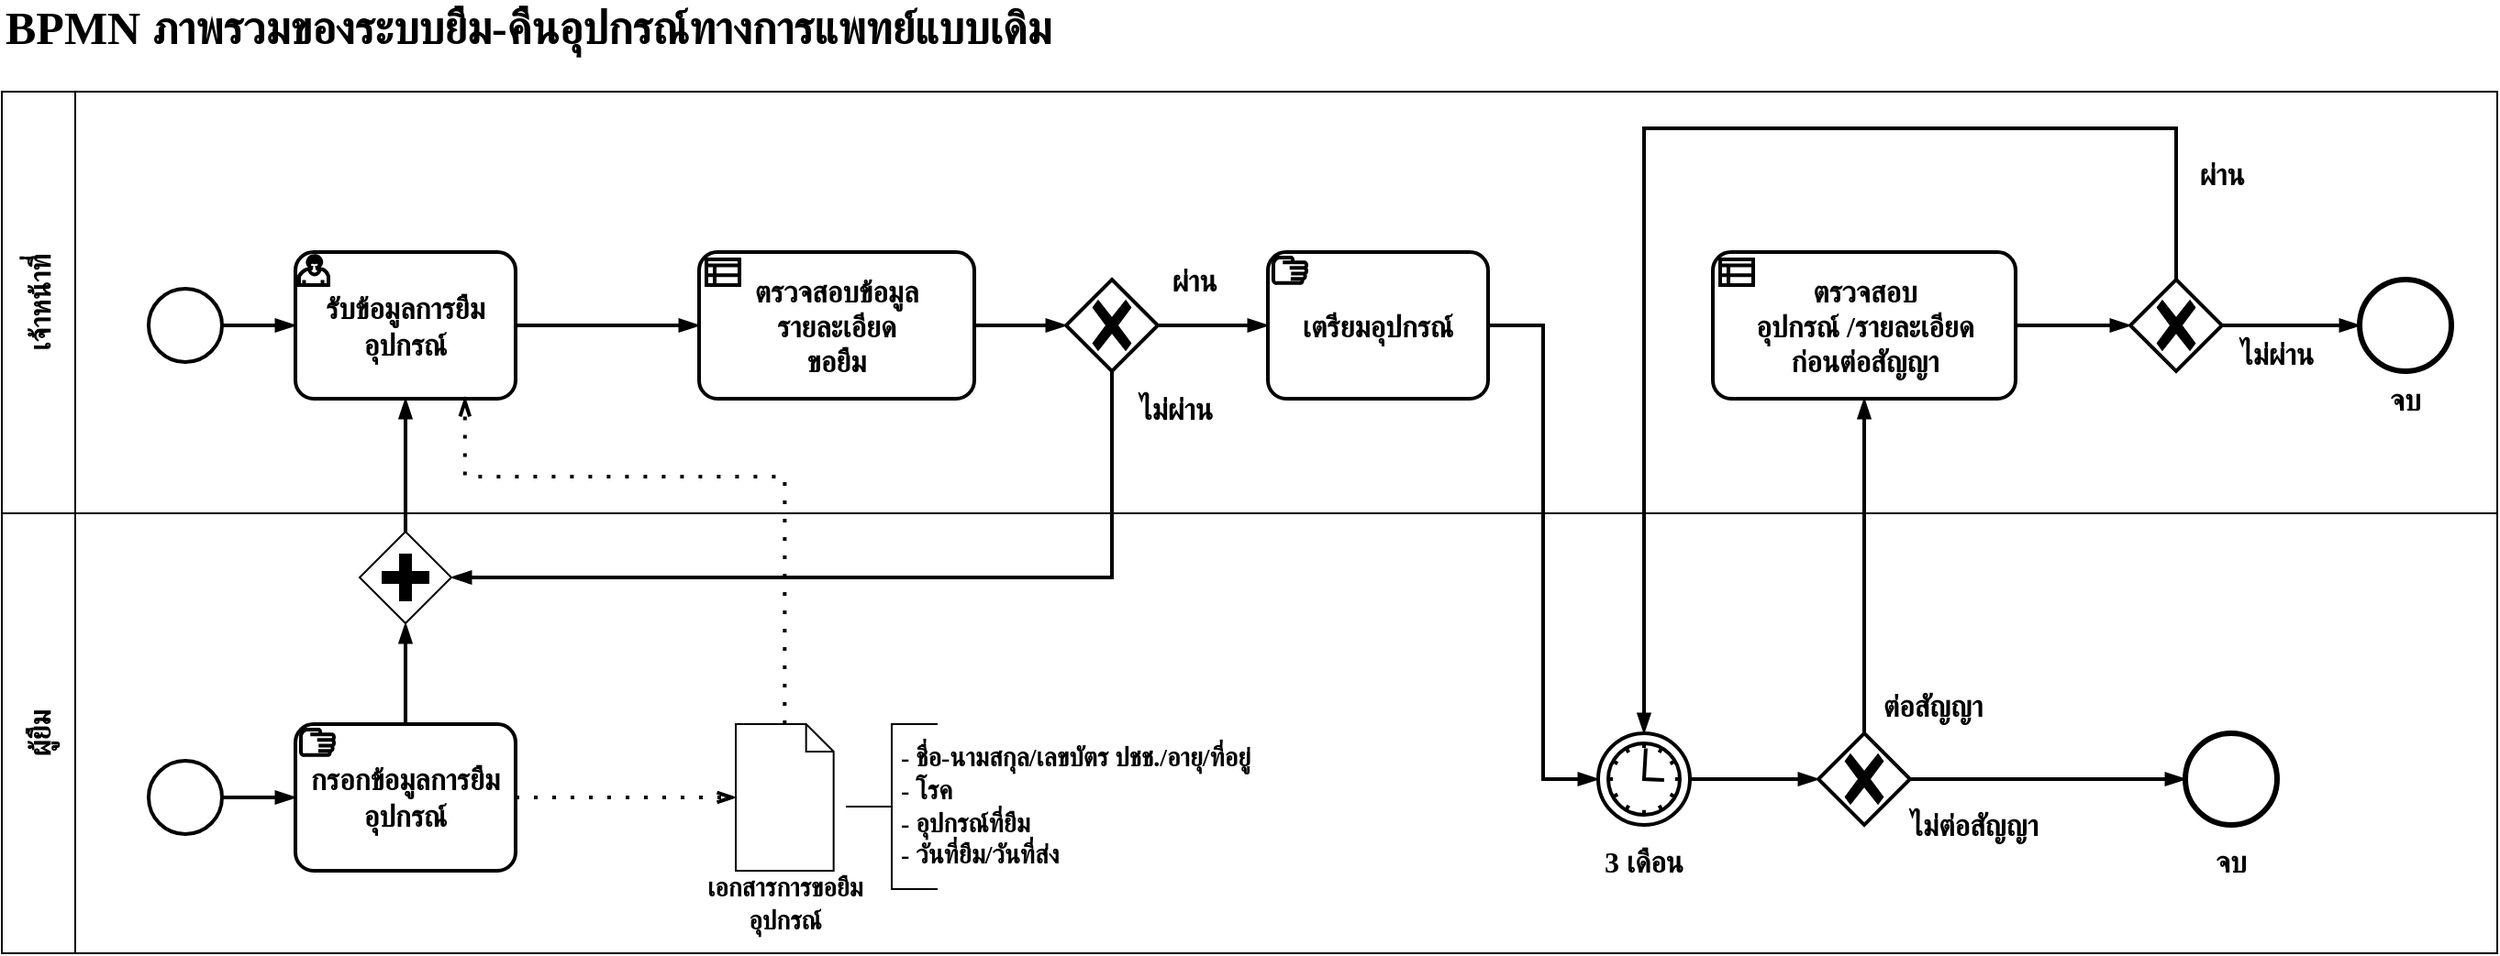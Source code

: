 <mxfile version="26.0.5">
  <diagram name="Page-1" id="yyYpNguCGIPYK4QD6Ibh">
    <mxGraphModel dx="1909" dy="1038" grid="1" gridSize="10" guides="1" tooltips="1" connect="1" arrows="1" fold="1" page="1" pageScale="1" pageWidth="850" pageHeight="1100" math="0" shadow="0">
      <root>
        <mxCell id="0" />
        <mxCell id="1" parent="0" />
        <mxCell id="CkIWeGJ3tONo70NuX__L-1" value="&lt;font style=&quot;font-size: 16px;&quot;&gt;เจ้าหน้าที่&lt;/font&gt;" style="swimlane;startSize=40;horizontal=0;html=1;whiteSpace=wrap;" vertex="1" parent="1">
          <mxGeometry x="80" y="120" width="1360" height="230" as="geometry" />
        </mxCell>
        <mxCell id="CkIWeGJ3tONo70NuX__L-2" value="" style="edgeStyle=elbowEdgeStyle;fontSize=12;html=1;endArrow=blockThin;endFill=1;rounded=0;exitX=1;exitY=0.5;exitDx=0;exitDy=0;exitPerimeter=0;entryX=0;entryY=0.5;entryDx=0;entryDy=0;entryPerimeter=0;strokeWidth=2;" edge="1" parent="CkIWeGJ3tONo70NuX__L-1" target="CkIWeGJ3tONo70NuX__L-7">
          <mxGeometry width="160" relative="1" as="geometry">
            <mxPoint x="520" y="127.5" as="sourcePoint" />
            <mxPoint x="80" y="317.5" as="targetPoint" />
          </mxGeometry>
        </mxCell>
        <mxCell id="CkIWeGJ3tONo70NuX__L-3" value="" style="edgeStyle=elbowEdgeStyle;fontSize=12;html=1;endArrow=blockThin;endFill=1;rounded=0;exitX=1;exitY=0.5;exitDx=0;exitDy=0;exitPerimeter=0;strokeWidth=2;entryX=0;entryY=0.5;entryDx=0;entryDy=0;entryPerimeter=0;" edge="1" parent="CkIWeGJ3tONo70NuX__L-1" source="CkIWeGJ3tONo70NuX__L-7" target="CkIWeGJ3tONo70NuX__L-10">
          <mxGeometry width="160" relative="1" as="geometry">
            <mxPoint x="530" y="115" as="sourcePoint" />
            <mxPoint x="670" y="85" as="targetPoint" />
          </mxGeometry>
        </mxCell>
        <mxCell id="CkIWeGJ3tONo70NuX__L-4" value="" style="edgeStyle=elbowEdgeStyle;fontSize=12;html=1;endArrow=blockThin;endFill=1;rounded=0;exitX=1;exitY=0.5;exitDx=0;exitDy=0;exitPerimeter=0;strokeWidth=2;entryX=0;entryY=0.5;entryDx=0;entryDy=0;entryPerimeter=0;" edge="1" parent="CkIWeGJ3tONo70NuX__L-1" source="CkIWeGJ3tONo70NuX__L-11" target="CkIWeGJ3tONo70NuX__L-12">
          <mxGeometry width="160" relative="1" as="geometry">
            <mxPoint x="1090" y="312.5" as="sourcePoint" />
            <mxPoint x="1240" y="312.5" as="targetPoint" />
          </mxGeometry>
        </mxCell>
        <mxCell id="CkIWeGJ3tONo70NuX__L-5" value="" style="edgeStyle=elbowEdgeStyle;fontSize=12;html=1;endArrow=blockThin;endFill=1;rounded=0;exitX=1;exitY=0.5;exitDx=0;exitDy=0;exitPerimeter=0;strokeWidth=2;entryX=0;entryY=0.5;entryDx=0;entryDy=0;entryPerimeter=0;" edge="1" parent="CkIWeGJ3tONo70NuX__L-1" source="CkIWeGJ3tONo70NuX__L-12" target="CkIWeGJ3tONo70NuX__L-13">
          <mxGeometry width="160" relative="1" as="geometry">
            <mxPoint x="1160" y="177.5" as="sourcePoint" />
            <mxPoint x="1260" y="177.36" as="targetPoint" />
          </mxGeometry>
        </mxCell>
        <mxCell id="CkIWeGJ3tONo70NuX__L-6" value="&lt;font style=&quot;font-size: 16px;&quot; data-font-src=&quot;https://fonts.googleapis.com/css?family=Sarabun&quot; face=&quot;Sarabun&quot;&gt;&lt;b style=&quot;&quot;&gt;ตรวจสอบข้อมูล&lt;/b&gt;&lt;/font&gt;&lt;div&gt;&lt;font style=&quot;font-size: 16px;&quot; data-font-src=&quot;https://fonts.googleapis.com/css?family=Sarabun&quot; face=&quot;Sarabun&quot;&gt;&lt;b style=&quot;&quot;&gt;รายละเอียด&lt;/b&gt;&lt;/font&gt;&lt;/div&gt;&lt;div&gt;&lt;font style=&quot;font-size: 16px;&quot; data-font-src=&quot;https://fonts.googleapis.com/css?family=Sarabun&quot; face=&quot;Sarabun&quot;&gt;&lt;b style=&quot;&quot;&gt;ขอยืม&lt;/b&gt;&lt;/font&gt;&lt;/div&gt;" style="points=[[0.25,0,0],[0.5,0,0],[0.75,0,0],[1,0.25,0],[1,0.5,0],[1,0.75,0],[0.75,1,0],[0.5,1,0],[0.25,1,0],[0,0.75,0],[0,0.5,0],[0,0.25,0]];shape=mxgraph.bpmn.task;whiteSpace=wrap;rectStyle=rounded;size=10;html=1;container=1;expand=0;collapsible=0;taskMarker=businessRule;strokeWidth=2;" vertex="1" parent="CkIWeGJ3tONo70NuX__L-1">
          <mxGeometry x="380" y="87.5" width="150" height="80" as="geometry" />
        </mxCell>
        <mxCell id="CkIWeGJ3tONo70NuX__L-7" value="" style="points=[[0.25,0.25,0],[0.5,0,0],[0.75,0.25,0],[1,0.5,0],[0.75,0.75,0],[0.5,1,0],[0.25,0.75,0],[0,0.5,0]];shape=mxgraph.bpmn.gateway2;html=1;verticalLabelPosition=bottom;labelBackgroundColor=#ffffff;verticalAlign=top;align=center;perimeter=rhombusPerimeter;outlineConnect=0;outline=none;symbol=none;gwType=exclusive;strokeWidth=2;" vertex="1" parent="CkIWeGJ3tONo70NuX__L-1">
          <mxGeometry x="580" y="102.5" width="50" height="50" as="geometry" />
        </mxCell>
        <mxCell id="CkIWeGJ3tONo70NuX__L-8" value="&lt;font style=&quot;font-size: 16px;&quot; data-font-src=&quot;https://fonts.googleapis.com/css?family=Sarabun&quot; face=&quot;Sarabun&quot;&gt;&lt;b&gt;ผ่าน&lt;/b&gt;&lt;/font&gt;" style="text;html=1;align=center;verticalAlign=middle;whiteSpace=wrap;rounded=0;" vertex="1" parent="CkIWeGJ3tONo70NuX__L-1">
          <mxGeometry x="620" y="87.5" width="60" height="30" as="geometry" />
        </mxCell>
        <mxCell id="CkIWeGJ3tONo70NuX__L-9" value="&lt;font style=&quot;font-size: 16px;&quot; data-font-src=&quot;https://fonts.googleapis.com/css?family=Sarabun&quot; face=&quot;Sarabun&quot;&gt;&lt;b&gt;ไม่ผ่าน&lt;/b&gt;&lt;/font&gt;" style="text;html=1;align=center;verticalAlign=middle;whiteSpace=wrap;rounded=0;" vertex="1" parent="CkIWeGJ3tONo70NuX__L-1">
          <mxGeometry x="610" y="157.5" width="60" height="30" as="geometry" />
        </mxCell>
        <mxCell id="CkIWeGJ3tONo70NuX__L-10" value="&lt;font style=&quot;font-size: 16px;&quot; face=&quot;Sarabun&quot;&gt;&lt;b&gt;เตรียมอุปกรณ์&lt;/b&gt;&lt;/font&gt;" style="points=[[0.25,0,0],[0.5,0,0],[0.75,0,0],[1,0.25,0],[1,0.5,0],[1,0.75,0],[0.75,1,0],[0.5,1,0],[0.25,1,0],[0,0.75,0],[0,0.5,0],[0,0.25,0]];shape=mxgraph.bpmn.task;whiteSpace=wrap;rectStyle=rounded;size=10;html=1;container=1;expand=0;collapsible=0;taskMarker=manual;strokeWidth=2;" vertex="1" parent="CkIWeGJ3tONo70NuX__L-1">
          <mxGeometry x="690" y="87.5" width="120" height="80" as="geometry" />
        </mxCell>
        <mxCell id="CkIWeGJ3tONo70NuX__L-11" value="&lt;font style=&quot;font-size: 16px;&quot; data-font-src=&quot;https://fonts.googleapis.com/css?family=Sarabun&quot; face=&quot;Sarabun&quot;&gt;&lt;b style=&quot;&quot;&gt;ตรวจสอบ&lt;/b&gt;&lt;/font&gt;&lt;div&gt;&lt;b style=&quot;font-size: 16px; font-family: Sarabun; background-color: initial;&quot;&gt;อุปกรณ์ /&lt;/b&gt;&lt;b style=&quot;font-size: 16px; font-family: Sarabun; background-color: initial;&quot;&gt;รายละเอียด&lt;/b&gt;&lt;div&gt;&lt;div&gt;&lt;font style=&quot;font-size: 16px;&quot; data-font-src=&quot;https://fonts.googleapis.com/css?family=Sarabun&quot; face=&quot;Sarabun&quot;&gt;&lt;b style=&quot;&quot;&gt;ก่อนต่อสัญญา&lt;/b&gt;&lt;/font&gt;&lt;/div&gt;&lt;/div&gt;&lt;/div&gt;" style="points=[[0.25,0,0],[0.5,0,0],[0.75,0,0],[1,0.25,0],[1,0.5,0],[1,0.75,0],[0.75,1,0],[0.5,1,0],[0.25,1,0],[0,0.75,0],[0,0.5,0],[0,0.25,0]];shape=mxgraph.bpmn.task;whiteSpace=wrap;rectStyle=rounded;size=10;html=1;container=1;expand=0;collapsible=0;taskMarker=businessRule;strokeWidth=2;" vertex="1" parent="CkIWeGJ3tONo70NuX__L-1">
          <mxGeometry x="932.5" y="87.5" width="165" height="80" as="geometry" />
        </mxCell>
        <mxCell id="CkIWeGJ3tONo70NuX__L-12" value="" style="points=[[0.25,0.25,0],[0.5,0,0],[0.75,0.25,0],[1,0.5,0],[0.75,0.75,0],[0.5,1,0],[0.25,0.75,0],[0,0.5,0]];shape=mxgraph.bpmn.gateway2;html=1;verticalLabelPosition=bottom;labelBackgroundColor=#ffffff;verticalAlign=top;align=center;perimeter=rhombusPerimeter;outlineConnect=0;outline=none;symbol=none;gwType=exclusive;strokeWidth=2;" vertex="1" parent="CkIWeGJ3tONo70NuX__L-1">
          <mxGeometry x="1160" y="102.5" width="50" height="50" as="geometry" />
        </mxCell>
        <mxCell id="CkIWeGJ3tONo70NuX__L-13" value="" style="points=[[0.145,0.145,0],[0.5,0,0],[0.855,0.145,0],[1,0.5,0],[0.855,0.855,0],[0.5,1,0],[0.145,0.855,0],[0,0.5,0]];shape=mxgraph.bpmn.event;html=1;verticalLabelPosition=bottom;labelBackgroundColor=#ffffff;verticalAlign=top;align=center;perimeter=ellipsePerimeter;outlineConnect=0;aspect=fixed;outline=end;symbol=terminate2;" vertex="1" parent="CkIWeGJ3tONo70NuX__L-1">
          <mxGeometry x="1285" y="102.5" width="50" height="50" as="geometry" />
        </mxCell>
        <mxCell id="CkIWeGJ3tONo70NuX__L-14" value="&lt;font style=&quot;font-size: 16px;&quot; face=&quot;Sarabun&quot;&gt;&lt;b style=&quot;&quot;&gt;จบ&lt;/b&gt;&lt;/font&gt;" style="text;html=1;strokeColor=none;fillColor=none;align=center;verticalAlign=middle;whiteSpace=wrap;rounded=0;" vertex="1" parent="CkIWeGJ3tONo70NuX__L-1">
          <mxGeometry x="1270" y="152.5" width="80" height="30" as="geometry" />
        </mxCell>
        <mxCell id="CkIWeGJ3tONo70NuX__L-15" value="&lt;font style=&quot;font-size: 16px;&quot; data-font-src=&quot;https://fonts.googleapis.com/css?family=Sarabun&quot; face=&quot;Sarabun&quot;&gt;&lt;b&gt;ไม่ผ่าน&lt;/b&gt;&lt;/font&gt;" style="text;html=1;align=center;verticalAlign=middle;whiteSpace=wrap;rounded=0;" vertex="1" parent="CkIWeGJ3tONo70NuX__L-1">
          <mxGeometry x="1210" y="127.5" width="60" height="30" as="geometry" />
        </mxCell>
        <mxCell id="CkIWeGJ3tONo70NuX__L-16" value="&lt;font style=&quot;font-size: 16px;&quot; data-font-src=&quot;https://fonts.googleapis.com/css?family=Sarabun&quot; face=&quot;Sarabun&quot;&gt;&lt;b&gt;ผ่าน&lt;/b&gt;&lt;/font&gt;" style="text;html=1;align=center;verticalAlign=middle;whiteSpace=wrap;rounded=0;" vertex="1" parent="CkIWeGJ3tONo70NuX__L-1">
          <mxGeometry x="1180" y="30" width="60" height="30" as="geometry" />
        </mxCell>
        <mxCell id="CkIWeGJ3tONo70NuX__L-17" value="&lt;font style=&quot;font-size: 16px;&quot; face=&quot;Sarabun&quot;&gt;&lt;b style=&quot;&quot;&gt;รับข้อมูลการยืมอุปกรณ์&lt;/b&gt;&lt;/font&gt;" style="points=[[0.25,0,0],[0.5,0,0],[0.75,0,0],[1,0.25,0],[1,0.5,0],[1,0.75,0],[0.75,1,0],[0.5,1,0],[0.25,1,0],[0,0.75,0],[0,0.5,0],[0,0.25,0]];shape=mxgraph.bpmn.task;whiteSpace=wrap;rectStyle=rounded;size=10;html=1;container=1;expand=0;collapsible=0;taskMarker=user;strokeWidth=2;" vertex="1" parent="CkIWeGJ3tONo70NuX__L-1">
          <mxGeometry x="160" y="87.5" width="120" height="80" as="geometry" />
        </mxCell>
        <mxCell id="CkIWeGJ3tONo70NuX__L-18" value="" style="edgeStyle=elbowEdgeStyle;fontSize=12;html=1;endArrow=blockThin;endFill=1;rounded=0;exitX=1;exitY=0.5;exitDx=0;exitDy=0;exitPerimeter=0;entryX=0;entryY=0.5;entryDx=0;entryDy=0;entryPerimeter=0;strokeWidth=2;" edge="1" parent="CkIWeGJ3tONo70NuX__L-1" source="CkIWeGJ3tONo70NuX__L-17" target="CkIWeGJ3tONo70NuX__L-6">
          <mxGeometry width="160" relative="1" as="geometry">
            <mxPoint x="130" y="355" as="sourcePoint" />
            <mxPoint x="170" y="355" as="targetPoint" />
          </mxGeometry>
        </mxCell>
        <mxCell id="CkIWeGJ3tONo70NuX__L-19" value="" style="points=[[0.145,0.145,0],[0.5,0,0],[0.855,0.145,0],[1,0.5,0],[0.855,0.855,0],[0.5,1,0],[0.145,0.855,0],[0,0.5,0]];shape=mxgraph.bpmn.event;html=1;verticalLabelPosition=bottom;labelBackgroundColor=#ffffff;verticalAlign=top;align=center;perimeter=ellipsePerimeter;outlineConnect=0;aspect=fixed;outline=standard;symbol=general;strokeWidth=2;" vertex="1" parent="CkIWeGJ3tONo70NuX__L-1">
          <mxGeometry x="80" y="107.5" width="40" height="40" as="geometry" />
        </mxCell>
        <mxCell id="CkIWeGJ3tONo70NuX__L-20" value="" style="edgeStyle=elbowEdgeStyle;fontSize=12;html=1;endArrow=blockThin;endFill=1;rounded=0;exitX=1;exitY=0.5;exitDx=0;exitDy=0;exitPerimeter=0;entryX=0;entryY=0.5;entryDx=0;entryDy=0;entryPerimeter=0;strokeWidth=2;" edge="1" parent="CkIWeGJ3tONo70NuX__L-1" source="CkIWeGJ3tONo70NuX__L-19" target="CkIWeGJ3tONo70NuX__L-17">
          <mxGeometry width="160" relative="1" as="geometry">
            <mxPoint x="400" y="52.5" as="sourcePoint" />
            <mxPoint x="160" y="127.5" as="targetPoint" />
          </mxGeometry>
        </mxCell>
        <mxCell id="CkIWeGJ3tONo70NuX__L-21" value="&lt;font style=&quot;font-size: 16px;&quot;&gt;ผู้ยืม&lt;/font&gt;" style="swimlane;startSize=40;horizontal=0;html=1;whiteSpace=wrap;" vertex="1" parent="1">
          <mxGeometry x="80" y="350" width="1360" height="240" as="geometry" />
        </mxCell>
        <mxCell id="CkIWeGJ3tONo70NuX__L-22" value="" style="points=[[0.145,0.145,0],[0.5,0,0],[0.855,0.145,0],[1,0.5,0],[0.855,0.855,0],[0.5,1,0],[0.145,0.855,0],[0,0.5,0]];shape=mxgraph.bpmn.event;html=1;verticalLabelPosition=bottom;labelBackgroundColor=#ffffff;verticalAlign=top;align=center;perimeter=ellipsePerimeter;outlineConnect=0;aspect=fixed;outline=standard;symbol=general;strokeWidth=2;" vertex="1" parent="CkIWeGJ3tONo70NuX__L-21">
          <mxGeometry x="80" y="135" width="40" height="40" as="geometry" />
        </mxCell>
        <mxCell id="CkIWeGJ3tONo70NuX__L-23" value="&lt;font style=&quot;font-size: 16px;&quot; face=&quot;Sarabun&quot;&gt;&lt;b style=&quot;&quot;&gt;กรอกข้อมูลการยืมอุปกรณ์&lt;/b&gt;&lt;/font&gt;" style="points=[[0.25,0,0],[0.5,0,0],[0.75,0,0],[1,0.25,0],[1,0.5,0],[1,0.75,0],[0.75,1,0],[0.5,1,0],[0.25,1,0],[0,0.75,0],[0,0.5,0],[0,0.25,0]];shape=mxgraph.bpmn.task;whiteSpace=wrap;rectStyle=rounded;size=10;html=1;container=1;expand=0;collapsible=0;taskMarker=manual;strokeWidth=2;" vertex="1" parent="CkIWeGJ3tONo70NuX__L-21">
          <mxGeometry x="160" y="115" width="120" height="80" as="geometry" />
        </mxCell>
        <mxCell id="CkIWeGJ3tONo70NuX__L-24" value="" style="edgeStyle=elbowEdgeStyle;fontSize=12;html=1;endArrow=blockThin;endFill=1;rounded=0;exitX=1;exitY=0.5;exitDx=0;exitDy=0;exitPerimeter=0;entryX=0;entryY=0.5;entryDx=0;entryDy=0;entryPerimeter=0;strokeWidth=2;" edge="1" parent="CkIWeGJ3tONo70NuX__L-21" source="CkIWeGJ3tONo70NuX__L-22" target="CkIWeGJ3tONo70NuX__L-23">
          <mxGeometry width="160" relative="1" as="geometry">
            <mxPoint x="400" y="80" as="sourcePoint" />
            <mxPoint x="560" y="80" as="targetPoint" />
          </mxGeometry>
        </mxCell>
        <mxCell id="CkIWeGJ3tONo70NuX__L-25" value="&lt;font style=&quot;font-size: 16px;&quot; face=&quot;Sarabun&quot;&gt;&lt;b style=&quot;&quot;&gt;3 เดือน&lt;/b&gt;&lt;/font&gt;" style="text;html=1;strokeColor=none;fillColor=none;align=center;verticalAlign=middle;whiteSpace=wrap;rounded=0;" vertex="1" parent="CkIWeGJ3tONo70NuX__L-21">
          <mxGeometry x="855" y="175" width="80" height="30" as="geometry" />
        </mxCell>
        <mxCell id="CkIWeGJ3tONo70NuX__L-26" value="" style="shape=mxgraph.bpmn.data;labelPosition=center;verticalLabelPosition=bottom;align=center;verticalAlign=top;size=15;html=1;" vertex="1" parent="CkIWeGJ3tONo70NuX__L-21">
          <mxGeometry x="400" y="115" width="53.33" height="80" as="geometry" />
        </mxCell>
        <mxCell id="CkIWeGJ3tONo70NuX__L-27" value="" style="points=[[0.145,0.145,0],[0.5,0,0],[0.855,0.145,0],[1,0.5,0],[0.855,0.855,0],[0.5,1,0],[0.145,0.855,0],[0,0.5,0]];shape=mxgraph.bpmn.event;html=1;verticalLabelPosition=bottom;labelBackgroundColor=#ffffff;verticalAlign=top;align=center;perimeter=ellipsePerimeter;outlineConnect=0;aspect=fixed;outline=standard;symbol=timer;strokeWidth=2;" vertex="1" parent="CkIWeGJ3tONo70NuX__L-21">
          <mxGeometry x="870" y="120" width="50" height="50" as="geometry" />
        </mxCell>
        <mxCell id="CkIWeGJ3tONo70NuX__L-28" value="&lt;font face=&quot;Sarabun&quot;&gt;&lt;span&gt;เอกสารการขอยืมอุปกรณ์&lt;/span&gt;&lt;/font&gt;" style="text;html=1;strokeColor=none;fillColor=none;align=center;verticalAlign=middle;whiteSpace=wrap;rounded=0;fontStyle=1;fontSize=14;" vertex="1" parent="CkIWeGJ3tONo70NuX__L-21">
          <mxGeometry x="371.67" y="195" width="110" height="35" as="geometry" />
        </mxCell>
        <mxCell id="CkIWeGJ3tONo70NuX__L-29" value="" style="html=1;shape=mxgraph.flowchart.annotation_2;align=left;labelPosition=right;" vertex="1" parent="CkIWeGJ3tONo70NuX__L-21">
          <mxGeometry x="460" y="115" width="50" height="90" as="geometry" />
        </mxCell>
        <mxCell id="CkIWeGJ3tONo70NuX__L-30" value="&lt;span style=&quot;font-family: Sarabun; background-color: initial;&quot;&gt;- ชื่อ-นามสกุล/เลขบัตร ปชช./อายุ/ที่อยู่&lt;/span&gt;&lt;div&gt;&lt;div&gt;&lt;span style=&quot;font-family: Sarabun; background-color: initial;&quot;&gt;- โรค&lt;/span&gt;&lt;/div&gt;&lt;div&gt;&lt;span style=&quot;font-family: Sarabun; background-color: initial;&quot;&gt;- อุปกรณ์ที่ยืม&lt;/span&gt;&lt;/div&gt;&lt;div&gt;&lt;font face=&quot;Sarabun&quot;&gt;- วันที่ยืม/วันที่ส่ง&lt;/font&gt;&lt;/div&gt;&lt;/div&gt;" style="text;html=1;strokeColor=none;fillColor=none;align=left;verticalAlign=middle;whiteSpace=wrap;rounded=0;fontStyle=1;fontSize=14;" vertex="1" parent="CkIWeGJ3tONo70NuX__L-21">
          <mxGeometry x="487.5" y="115" width="230" height="90" as="geometry" />
        </mxCell>
        <mxCell id="CkIWeGJ3tONo70NuX__L-31" value="" style="edgeStyle=elbowEdgeStyle;fontSize=12;html=1;endArrow=blockThin;endFill=1;rounded=0;exitX=1;exitY=0.5;exitDx=0;exitDy=0;exitPerimeter=0;strokeWidth=2;entryX=0;entryY=0.5;entryDx=0;entryDy=0;entryPerimeter=0;" edge="1" parent="CkIWeGJ3tONo70NuX__L-21" source="CkIWeGJ3tONo70NuX__L-35" target="CkIWeGJ3tONo70NuX__L-34">
          <mxGeometry width="160" relative="1" as="geometry">
            <mxPoint x="1090" y="144.86" as="sourcePoint" />
            <mxPoint x="1140" y="144.86" as="targetPoint" />
          </mxGeometry>
        </mxCell>
        <mxCell id="CkIWeGJ3tONo70NuX__L-32" value="&lt;b style=&quot;font-family: Sarabun; font-size: 16px;&quot;&gt;ไม่ต่อสัญญา&lt;/b&gt;" style="text;html=1;align=center;verticalAlign=middle;whiteSpace=wrap;rounded=0;" vertex="1" parent="CkIWeGJ3tONo70NuX__L-21">
          <mxGeometry x="1030" y="155" width="90" height="30" as="geometry" />
        </mxCell>
        <mxCell id="CkIWeGJ3tONo70NuX__L-33" value="&lt;font style=&quot;font-size: 16px;&quot; face=&quot;Sarabun&quot;&gt;&lt;b style=&quot;&quot;&gt;จบ&lt;/b&gt;&lt;/font&gt;" style="text;html=1;strokeColor=none;fillColor=none;align=center;verticalAlign=middle;whiteSpace=wrap;rounded=0;" vertex="1" parent="CkIWeGJ3tONo70NuX__L-21">
          <mxGeometry x="1175" y="175" width="80" height="30" as="geometry" />
        </mxCell>
        <mxCell id="CkIWeGJ3tONo70NuX__L-34" value="" style="points=[[0.145,0.145,0],[0.5,0,0],[0.855,0.145,0],[1,0.5,0],[0.855,0.855,0],[0.5,1,0],[0.145,0.855,0],[0,0.5,0]];shape=mxgraph.bpmn.event;html=1;verticalLabelPosition=bottom;labelBackgroundColor=#ffffff;verticalAlign=top;align=center;perimeter=ellipsePerimeter;outlineConnect=0;aspect=fixed;outline=end;symbol=terminate2;" vertex="1" parent="CkIWeGJ3tONo70NuX__L-21">
          <mxGeometry x="1190" y="120" width="50" height="50" as="geometry" />
        </mxCell>
        <mxCell id="CkIWeGJ3tONo70NuX__L-35" value="" style="points=[[0.25,0.25,0],[0.5,0,0],[0.75,0.25,0],[1,0.5,0],[0.75,0.75,0],[0.5,1,0],[0.25,0.75,0],[0,0.5,0]];shape=mxgraph.bpmn.gateway2;html=1;verticalLabelPosition=bottom;labelBackgroundColor=#ffffff;verticalAlign=top;align=center;perimeter=rhombusPerimeter;outlineConnect=0;outline=none;symbol=none;gwType=exclusive;strokeWidth=2;" vertex="1" parent="CkIWeGJ3tONo70NuX__L-21">
          <mxGeometry x="990" y="120" width="50" height="50" as="geometry" />
        </mxCell>
        <mxCell id="CkIWeGJ3tONo70NuX__L-36" value="&lt;font style=&quot;font-size: 16px;&quot; data-font-src=&quot;https://fonts.googleapis.com/css?family=Sarabun&quot; face=&quot;Sarabun&quot;&gt;&lt;b&gt;ต่อสัญญา&lt;/b&gt;&lt;/font&gt;" style="text;html=1;align=center;verticalAlign=middle;whiteSpace=wrap;rounded=0;" vertex="1" parent="CkIWeGJ3tONo70NuX__L-21">
          <mxGeometry x="1015" y="90" width="75" height="30" as="geometry" />
        </mxCell>
        <mxCell id="CkIWeGJ3tONo70NuX__L-37" value="" style="edgeStyle=elbowEdgeStyle;fontSize=12;html=1;endArrow=blockThin;endFill=1;rounded=0;exitX=1;exitY=0.5;exitDx=0;exitDy=0;exitPerimeter=0;strokeWidth=2;entryX=0;entryY=0.5;entryDx=0;entryDy=0;entryPerimeter=0;" edge="1" parent="CkIWeGJ3tONo70NuX__L-21" source="CkIWeGJ3tONo70NuX__L-27" target="CkIWeGJ3tONo70NuX__L-35">
          <mxGeometry width="160" relative="1" as="geometry">
            <mxPoint x="600" y="-25" as="sourcePoint" />
            <mxPoint x="950" y="145" as="targetPoint" />
          </mxGeometry>
        </mxCell>
        <mxCell id="CkIWeGJ3tONo70NuX__L-38" value="" style="fontSize=12;html=1;endFill=0;startFill=0;endSize=6;startSize=6;dashed=1;dashPattern=1 4;endArrow=openThin;startArrow=none;rounded=0;entryX=0;entryY=0.5;entryDx=0;entryDy=0;entryPerimeter=0;exitX=1;exitY=0.5;exitDx=0;exitDy=0;exitPerimeter=0;strokeWidth=2;edgeStyle=orthogonalEdgeStyle;" edge="1" parent="CkIWeGJ3tONo70NuX__L-21" source="CkIWeGJ3tONo70NuX__L-23" target="CkIWeGJ3tONo70NuX__L-26">
          <mxGeometry width="160" relative="1" as="geometry">
            <mxPoint x="330" y="150" as="sourcePoint" />
            <mxPoint x="326.665" y="140" as="targetPoint" />
          </mxGeometry>
        </mxCell>
        <mxCell id="CkIWeGJ3tONo70NuX__L-39" value="" style="points=[[0.25,0.25,0],[0.5,0,0],[0.75,0.25,0],[1,0.5,0],[0.75,0.75,0],[0.5,1,0],[0.25,0.75,0],[0,0.5,0]];shape=mxgraph.bpmn.gateway2;html=1;verticalLabelPosition=bottom;labelBackgroundColor=#ffffff;verticalAlign=top;align=center;perimeter=rhombusPerimeter;outlineConnect=0;outline=none;symbol=none;gwType=parallel;" vertex="1" parent="CkIWeGJ3tONo70NuX__L-21">
          <mxGeometry x="195" y="10" width="50" height="50" as="geometry" />
        </mxCell>
        <mxCell id="CkIWeGJ3tONo70NuX__L-40" value="" style="edgeStyle=elbowEdgeStyle;fontSize=12;html=1;endArrow=blockThin;endFill=1;rounded=0;exitX=0.5;exitY=0;exitDx=0;exitDy=0;exitPerimeter=0;strokeWidth=2;" edge="1" parent="CkIWeGJ3tONo70NuX__L-21" source="CkIWeGJ3tONo70NuX__L-23" target="CkIWeGJ3tONo70NuX__L-39">
          <mxGeometry width="160" relative="1" as="geometry">
            <mxPoint x="490" y="105" as="sourcePoint" />
            <mxPoint x="220" y="35" as="targetPoint" />
            <Array as="points" />
          </mxGeometry>
        </mxCell>
        <mxCell id="CkIWeGJ3tONo70NuX__L-41" value="" style="edgeStyle=elbowEdgeStyle;fontSize=12;html=1;endArrow=blockThin;endFill=1;rounded=0;exitX=1;exitY=0.5;exitDx=0;exitDy=0;exitPerimeter=0;strokeWidth=2;entryX=0;entryY=0.5;entryDx=0;entryDy=0;entryPerimeter=0;" edge="1" parent="1" source="CkIWeGJ3tONo70NuX__L-10" target="CkIWeGJ3tONo70NuX__L-27">
          <mxGeometry width="160" relative="1" as="geometry">
            <mxPoint x="620" y="260" as="sourcePoint" />
            <mxPoint x="870" y="430" as="targetPoint" />
          </mxGeometry>
        </mxCell>
        <mxCell id="CkIWeGJ3tONo70NuX__L-42" value="" style="edgeStyle=orthogonalEdgeStyle;fontSize=12;html=1;endArrow=blockThin;endFill=1;rounded=0;exitX=0.5;exitY=0;exitDx=0;exitDy=0;exitPerimeter=0;entryX=0.5;entryY=0;entryDx=0;entryDy=0;entryPerimeter=0;strokeWidth=2;" edge="1" parent="1" source="CkIWeGJ3tONo70NuX__L-12" target="CkIWeGJ3tONo70NuX__L-27">
          <mxGeometry width="160" relative="1" as="geometry">
            <mxPoint x="1160" y="300" as="sourcePoint" />
            <mxPoint x="1320" y="300" as="targetPoint" />
            <Array as="points">
              <mxPoint x="1265" y="140" />
              <mxPoint x="975" y="140" />
            </Array>
          </mxGeometry>
        </mxCell>
        <mxCell id="CkIWeGJ3tONo70NuX__L-43" value="" style="edgeStyle=orthogonalEdgeStyle;fontSize=12;html=1;endArrow=blockThin;endFill=1;rounded=0;exitX=0.5;exitY=0;exitDx=0;exitDy=0;exitPerimeter=0;strokeWidth=2;entryX=0.5;entryY=1;entryDx=0;entryDy=0;entryPerimeter=0;" edge="1" parent="1" source="CkIWeGJ3tONo70NuX__L-35" target="CkIWeGJ3tONo70NuX__L-11">
          <mxGeometry width="160" relative="1" as="geometry">
            <mxPoint x="970" y="390" as="sourcePoint" />
            <mxPoint x="1095" y="245" as="targetPoint" />
            <Array as="points" />
          </mxGeometry>
        </mxCell>
        <mxCell id="CkIWeGJ3tONo70NuX__L-44" value="&lt;b&gt;&lt;font style=&quot;font-size: 25px;&quot;&gt;BPMN ภาพรวมของระบบยืม-คืนอุปกรณ์ทางการแพทย์แบบเดิม&lt;/font&gt;&lt;/b&gt;" style="text;html=1;align=left;verticalAlign=middle;whiteSpace=wrap;rounded=0;fontFamily=Sarabun;fontSource=https%3A%2F%2Ffonts.googleapis.com%2Fcss%3Ffamily%3DSarabun;" vertex="1" parent="1">
          <mxGeometry x="80" y="70" width="710" height="30" as="geometry" />
        </mxCell>
        <mxCell id="CkIWeGJ3tONo70NuX__L-45" value="" style="fontSize=12;html=1;endFill=0;startFill=0;endSize=6;startSize=6;dashed=1;dashPattern=1 4;endArrow=openThin;startArrow=none;rounded=0;entryX=0.77;entryY=0.993;entryDx=0;entryDy=0;entryPerimeter=0;exitX=0.5;exitY=0;exitDx=0;exitDy=0;exitPerimeter=0;strokeWidth=2;edgeStyle=orthogonalEdgeStyle;" edge="1" parent="1" source="CkIWeGJ3tONo70NuX__L-26" target="CkIWeGJ3tONo70NuX__L-17">
          <mxGeometry width="160" relative="1" as="geometry">
            <mxPoint x="373" y="496" as="sourcePoint" />
            <mxPoint x="417" y="460" as="targetPoint" />
            <Array as="points">
              <mxPoint x="507" y="330" />
              <mxPoint x="332" y="330" />
            </Array>
          </mxGeometry>
        </mxCell>
        <mxCell id="CkIWeGJ3tONo70NuX__L-46" value="" style="edgeStyle=elbowEdgeStyle;fontSize=12;html=1;endArrow=blockThin;endFill=1;rounded=0;exitX=0.5;exitY=0;exitDx=0;exitDy=0;exitPerimeter=0;strokeWidth=2;entryX=0.5;entryY=1;entryDx=0;entryDy=0;entryPerimeter=0;" edge="1" parent="1" source="CkIWeGJ3tONo70NuX__L-39" target="CkIWeGJ3tONo70NuX__L-17">
          <mxGeometry width="160" relative="1" as="geometry">
            <mxPoint x="310" y="475" as="sourcePoint" />
            <mxPoint x="310" y="420" as="targetPoint" />
            <Array as="points" />
          </mxGeometry>
        </mxCell>
        <mxCell id="CkIWeGJ3tONo70NuX__L-47" value="" style="edgeStyle=orthogonalEdgeStyle;fontSize=12;html=1;endArrow=blockThin;endFill=1;rounded=0;exitX=0.5;exitY=1;exitDx=0;exitDy=0;exitPerimeter=0;strokeWidth=2;entryX=1;entryY=0.5;entryDx=0;entryDy=0;entryPerimeter=0;" edge="1" parent="1" source="CkIWeGJ3tONo70NuX__L-7" target="CkIWeGJ3tONo70NuX__L-39">
          <mxGeometry width="160" relative="1" as="geometry">
            <mxPoint x="480" y="380" as="sourcePoint" />
            <mxPoint x="180" y="180" as="targetPoint" />
            <Array as="points">
              <mxPoint x="685" y="385" />
            </Array>
          </mxGeometry>
        </mxCell>
      </root>
    </mxGraphModel>
  </diagram>
</mxfile>
